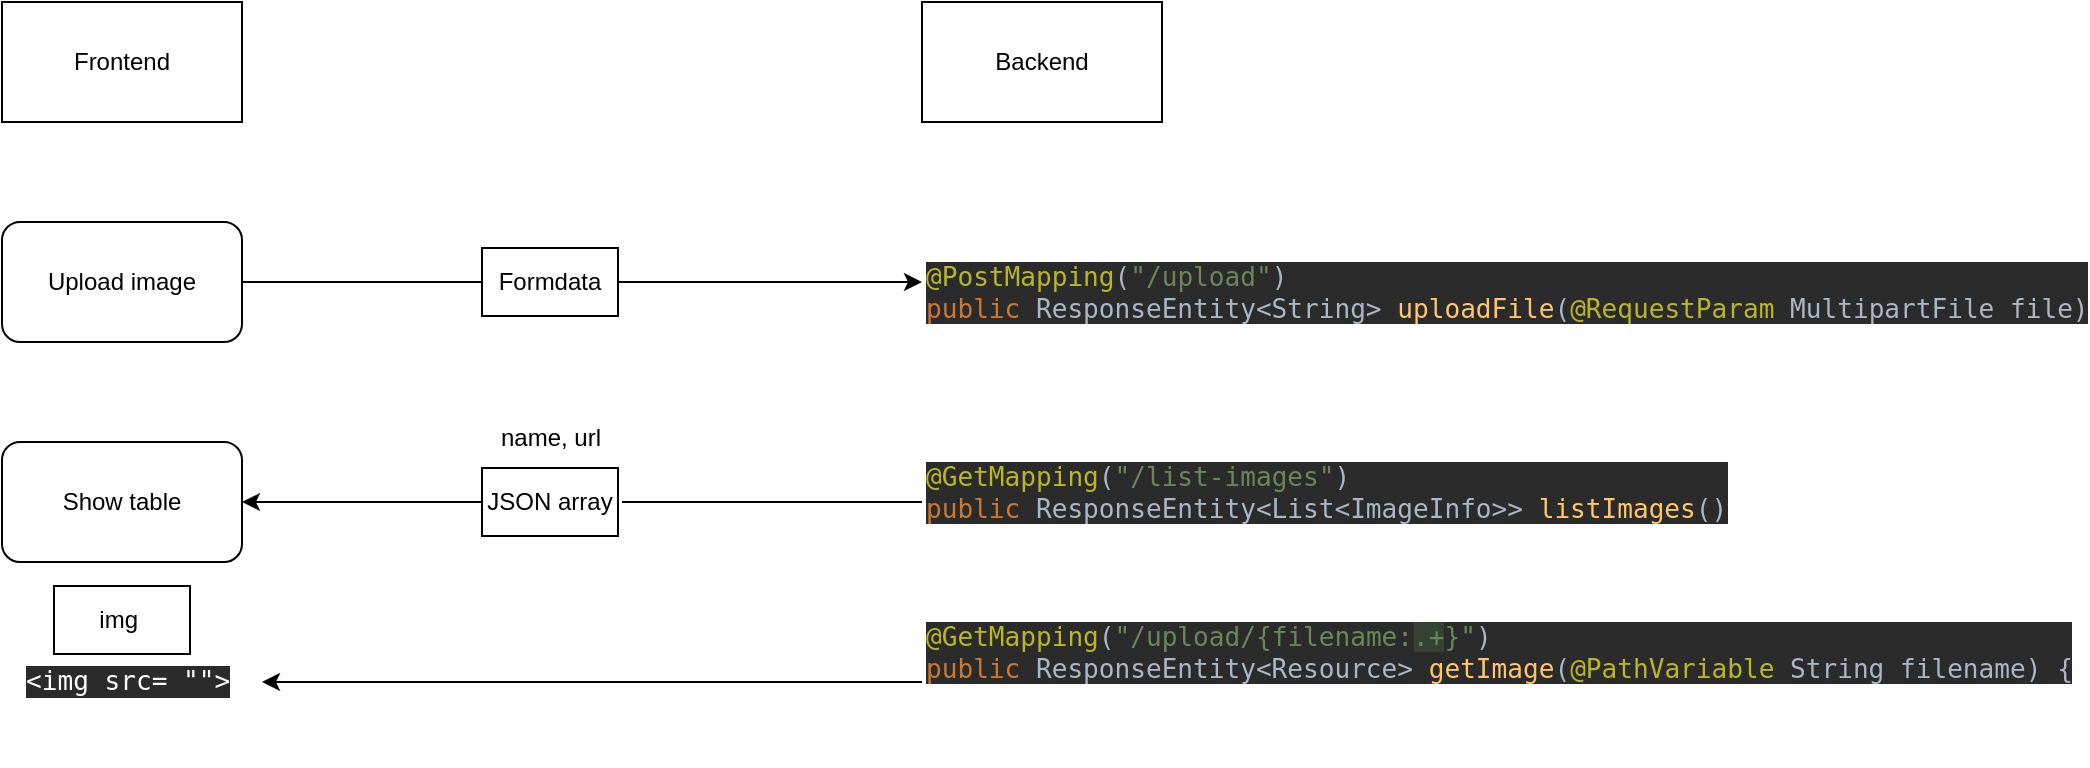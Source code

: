 <mxfile version="22.0.4" type="device">
  <diagram name="Page-1" id="sm68INxK4wdz_gyH6aiW">
    <mxGraphModel dx="1008" dy="667" grid="1" gridSize="10" guides="1" tooltips="1" connect="1" arrows="1" fold="1" page="1" pageScale="1" pageWidth="850" pageHeight="1100" math="0" shadow="0">
      <root>
        <mxCell id="0" />
        <mxCell id="1" parent="0" />
        <mxCell id="LzYgS3tawF_YMq9uNMIg-1" value="Frontend" style="rounded=0;whiteSpace=wrap;html=1;" vertex="1" parent="1">
          <mxGeometry x="60" y="20" width="120" height="60" as="geometry" />
        </mxCell>
        <mxCell id="LzYgS3tawF_YMq9uNMIg-2" value="Backend" style="rounded=0;whiteSpace=wrap;html=1;" vertex="1" parent="1">
          <mxGeometry x="520" y="20" width="120" height="60" as="geometry" />
        </mxCell>
        <mxCell id="LzYgS3tawF_YMq9uNMIg-4" style="edgeStyle=orthogonalEdgeStyle;rounded=0;orthogonalLoop=1;jettySize=auto;html=1;entryX=0;entryY=0.5;entryDx=0;entryDy=0;" edge="1" parent="1" source="LzYgS3tawF_YMq9uNMIg-6">
          <mxGeometry relative="1" as="geometry">
            <mxPoint x="520" y="160" as="targetPoint" />
            <Array as="points" />
          </mxGeometry>
        </mxCell>
        <mxCell id="LzYgS3tawF_YMq9uNMIg-3" value="Upload image" style="rounded=1;whiteSpace=wrap;html=1;" vertex="1" parent="1">
          <mxGeometry x="60" y="130" width="120" height="60" as="geometry" />
        </mxCell>
        <mxCell id="LzYgS3tawF_YMq9uNMIg-8" value="" style="edgeStyle=orthogonalEdgeStyle;rounded=0;orthogonalLoop=1;jettySize=auto;html=1;endArrow=none;endFill=0;" edge="1" parent="1" source="LzYgS3tawF_YMq9uNMIg-3" target="LzYgS3tawF_YMq9uNMIg-6">
          <mxGeometry relative="1" as="geometry">
            <mxPoint x="490" y="160" as="targetPoint" />
            <mxPoint x="180" y="160" as="sourcePoint" />
            <Array as="points" />
          </mxGeometry>
        </mxCell>
        <mxCell id="LzYgS3tawF_YMq9uNMIg-6" value="Formdata" style="rounded=0;whiteSpace=wrap;html=1;" vertex="1" parent="1">
          <mxGeometry x="300" y="143" width="68" height="34" as="geometry" />
        </mxCell>
        <mxCell id="LzYgS3tawF_YMq9uNMIg-11" value="&lt;pre style=&quot;background-color:#2b2b2b;color:#a9b7c6;font-family:&#39;JetBrains Mono&#39;,monospace;font-size:9.8pt;&quot;&gt;&lt;span style=&quot;color:#bbb529;&quot;&gt;@PostMapping&lt;/span&gt;(&lt;span style=&quot;color:#6a8759;&quot;&gt;&quot;/upload&quot;&lt;/span&gt;)&lt;br&gt;&lt;span style=&quot;color:#cc7832;&quot;&gt;public &lt;/span&gt;ResponseEntity&amp;lt;String&amp;gt; &lt;span style=&quot;color:#ffc66d;&quot;&gt;uploadFile&lt;/span&gt;(&lt;span style=&quot;color:#bbb529;&quot;&gt;@RequestParam &lt;/span&gt;MultipartFile file)&lt;/pre&gt;" style="text;whiteSpace=wrap;html=1;" vertex="1" parent="1">
          <mxGeometry x="520" y="130" width="210" height="70" as="geometry" />
        </mxCell>
        <mxCell id="LzYgS3tawF_YMq9uNMIg-14" value="Show table" style="rounded=1;whiteSpace=wrap;html=1;" vertex="1" parent="1">
          <mxGeometry x="60" y="240" width="120" height="60" as="geometry" />
        </mxCell>
        <mxCell id="LzYgS3tawF_YMq9uNMIg-15" value="img&amp;nbsp;" style="rounded=0;whiteSpace=wrap;html=1;" vertex="1" parent="1">
          <mxGeometry x="86" y="312" width="68" height="34" as="geometry" />
        </mxCell>
        <mxCell id="LzYgS3tawF_YMq9uNMIg-16" value="JSON array" style="rounded=0;whiteSpace=wrap;html=1;" vertex="1" parent="1">
          <mxGeometry x="300" y="253" width="68" height="34" as="geometry" />
        </mxCell>
        <mxCell id="LzYgS3tawF_YMq9uNMIg-17" style="edgeStyle=orthogonalEdgeStyle;rounded=0;orthogonalLoop=1;jettySize=auto;html=1;entryX=1;entryY=0.5;entryDx=0;entryDy=0;exitX=0;exitY=0.5;exitDx=0;exitDy=0;" edge="1" parent="1" source="LzYgS3tawF_YMq9uNMIg-16" target="LzYgS3tawF_YMq9uNMIg-14">
          <mxGeometry relative="1" as="geometry">
            <mxPoint x="530" y="269.5" as="targetPoint" />
            <mxPoint x="270" y="270" as="sourcePoint" />
            <Array as="points" />
          </mxGeometry>
        </mxCell>
        <mxCell id="LzYgS3tawF_YMq9uNMIg-18" value="name, url" style="text;html=1;align=center;verticalAlign=middle;resizable=0;points=[];autosize=1;strokeColor=none;fillColor=none;" vertex="1" parent="1">
          <mxGeometry x="299" y="223" width="70" height="30" as="geometry" />
        </mxCell>
        <mxCell id="LzYgS3tawF_YMq9uNMIg-24" style="edgeStyle=orthogonalEdgeStyle;rounded=0;orthogonalLoop=1;jettySize=auto;html=1;endArrow=none;endFill=0;" edge="1" parent="1" source="LzYgS3tawF_YMq9uNMIg-23">
          <mxGeometry relative="1" as="geometry">
            <mxPoint x="370" y="270" as="targetPoint" />
          </mxGeometry>
        </mxCell>
        <mxCell id="LzYgS3tawF_YMq9uNMIg-23" value="&lt;pre style=&quot;background-color:#2b2b2b;color:#a9b7c6;font-family:&#39;JetBrains Mono&#39;,monospace;font-size:9.8pt;&quot;&gt;&lt;span style=&quot;color:#bbb529;&quot;&gt;@GetMapping&lt;/span&gt;(&lt;span style=&quot;color:#6a8759;&quot;&gt;&quot;/list-images&quot;&lt;/span&gt;)&lt;br&gt;&lt;span style=&quot;color:#cc7832;&quot;&gt;public &lt;/span&gt;ResponseEntity&amp;lt;List&amp;lt;ImageInfo&amp;gt;&amp;gt; &lt;span style=&quot;color:#ffc66d;&quot;&gt;listImages&lt;/span&gt;()&lt;/pre&gt;" style="text;whiteSpace=wrap;html=1;" vertex="1" parent="1">
          <mxGeometry x="520" y="230" width="430" height="80" as="geometry" />
        </mxCell>
        <mxCell id="LzYgS3tawF_YMq9uNMIg-25" value="&lt;pre style=&quot;background-color: rgb(43, 43, 43); font-family: &amp;quot;JetBrains Mono&amp;quot;, monospace; font-size: 9.8pt;&quot;&gt;&lt;font color=&quot;#ffffff&quot;&gt;&amp;lt;img src= &quot;&quot;&amp;gt;&lt;/font&gt;&lt;/pre&gt;" style="text;whiteSpace=wrap;html=1;fontStyle=0" vertex="1" parent="1">
          <mxGeometry x="70" y="332" width="110" height="70" as="geometry" />
        </mxCell>
        <mxCell id="LzYgS3tawF_YMq9uNMIg-27" value="&lt;pre style=&quot;background-color:#2b2b2b;color:#a9b7c6;font-family:&#39;JetBrains Mono&#39;,monospace;font-size:9.8pt;&quot;&gt;&lt;span style=&quot;color:#bbb529;&quot;&gt;@GetMapping&lt;/span&gt;(&lt;span style=&quot;color:#6a8759;&quot;&gt;&quot;/upload/{filename:&lt;/span&gt;&lt;span style=&quot;color:#6a8759;background-color:#364135;&quot;&gt;.+&lt;/span&gt;&lt;span style=&quot;color:#6a8759;&quot;&gt;}&quot;&lt;/span&gt;)&lt;br&gt;&lt;span style=&quot;color:#cc7832;&quot;&gt;public &lt;/span&gt;ResponseEntity&amp;lt;Resource&amp;gt; &lt;span style=&quot;color:#ffc66d;&quot;&gt;getImage&lt;/span&gt;(&lt;span style=&quot;color:#bbb529;&quot;&gt;@PathVariable &lt;/span&gt;String filename) {&lt;/pre&gt;" style="text;whiteSpace=wrap;html=1;" vertex="1" parent="1">
          <mxGeometry x="520" y="310" width="560" height="80" as="geometry" />
        </mxCell>
        <mxCell id="LzYgS3tawF_YMq9uNMIg-28" style="edgeStyle=orthogonalEdgeStyle;rounded=0;orthogonalLoop=1;jettySize=auto;html=1;endArrow=classic;endFill=1;" edge="1" parent="1" source="LzYgS3tawF_YMq9uNMIg-27">
          <mxGeometry relative="1" as="geometry">
            <mxPoint x="190" y="360" as="targetPoint" />
            <mxPoint x="500" y="346" as="sourcePoint" />
            <Array as="points">
              <mxPoint x="320" y="360" />
              <mxPoint x="320" y="360" />
            </Array>
          </mxGeometry>
        </mxCell>
      </root>
    </mxGraphModel>
  </diagram>
</mxfile>
